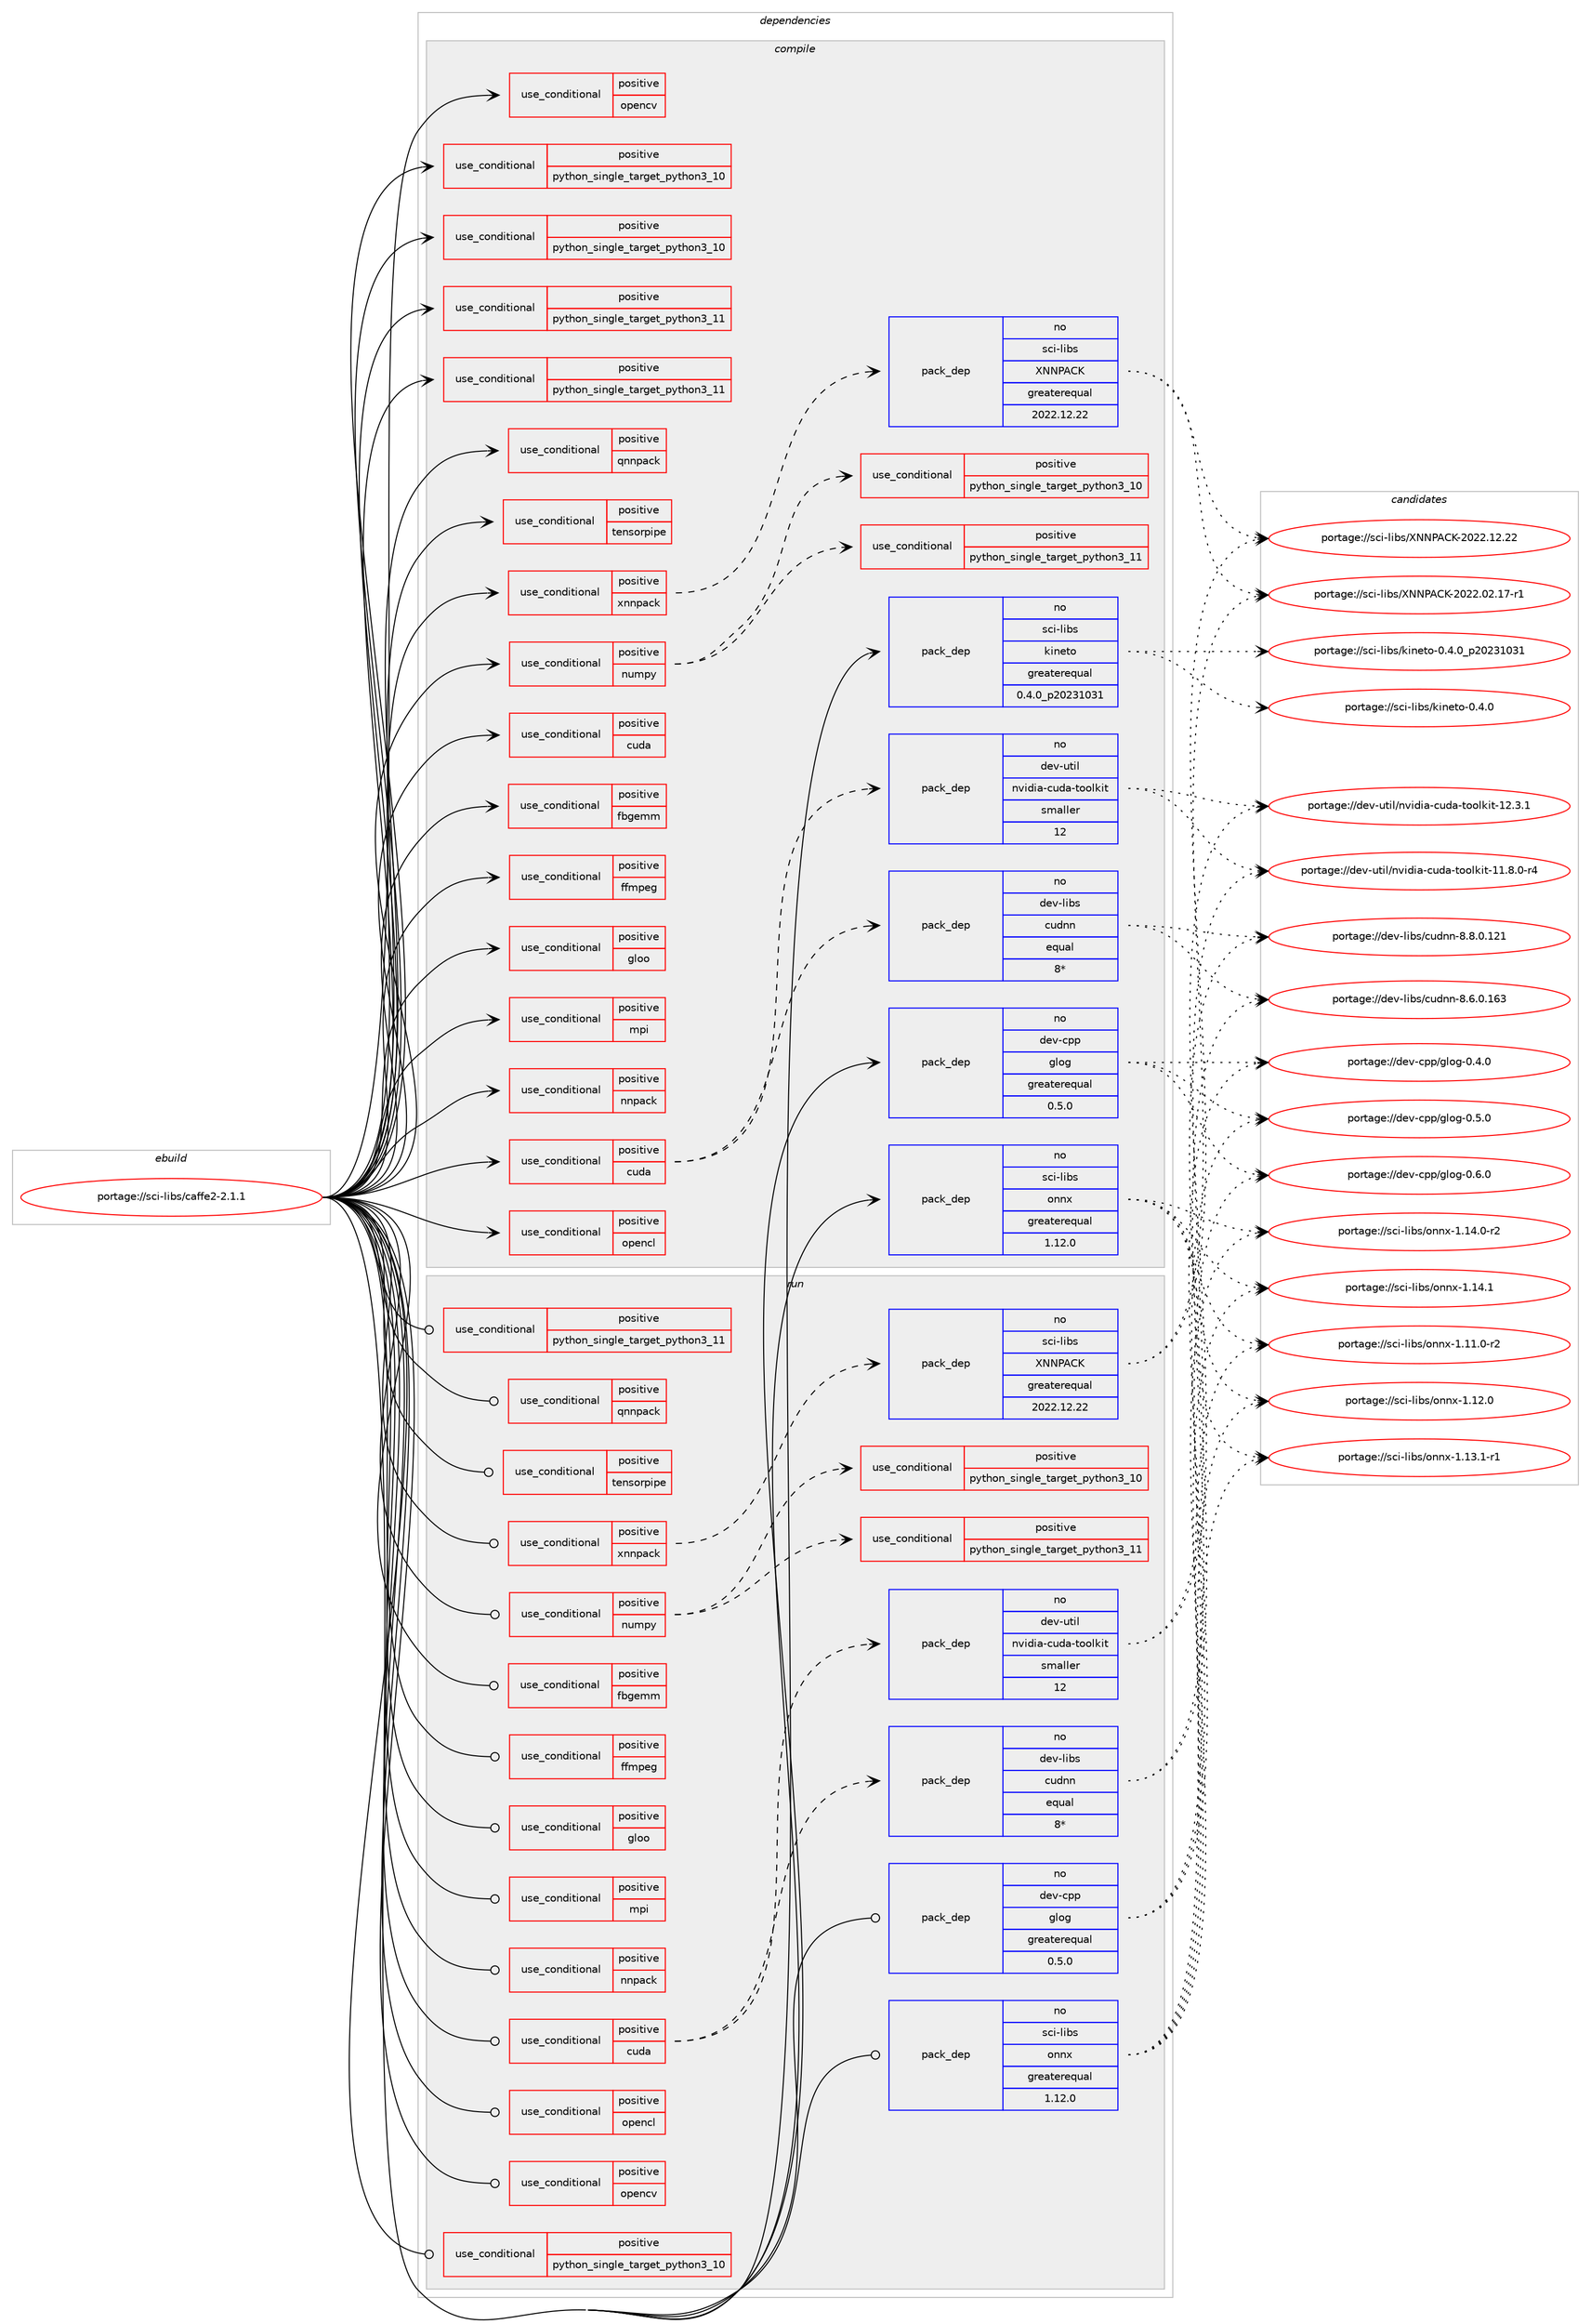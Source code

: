 digraph prolog {

# *************
# Graph options
# *************

newrank=true;
concentrate=true;
compound=true;
graph [rankdir=LR,fontname=Helvetica,fontsize=10,ranksep=1.5];#, ranksep=2.5, nodesep=0.2];
edge  [arrowhead=vee];
node  [fontname=Helvetica,fontsize=10];

# **********
# The ebuild
# **********

subgraph cluster_leftcol {
color=gray;
rank=same;
label=<<i>ebuild</i>>;
id [label="portage://sci-libs/caffe2-2.1.1", color=red, width=4, href="../sci-libs/caffe2-2.1.1.svg"];
}

# ****************
# The dependencies
# ****************

subgraph cluster_midcol {
color=gray;
label=<<i>dependencies</i>>;
subgraph cluster_compile {
fillcolor="#eeeeee";
style=filled;
label=<<i>compile</i>>;
subgraph cond39 {
dependency86 [label=<<TABLE BORDER="0" CELLBORDER="1" CELLSPACING="0" CELLPADDING="4"><TR><TD ROWSPAN="3" CELLPADDING="10">use_conditional</TD></TR><TR><TD>positive</TD></TR><TR><TD>cuda</TD></TR></TABLE>>, shape=none, color=red];
subgraph pack46 {
dependency87 [label=<<TABLE BORDER="0" CELLBORDER="1" CELLSPACING="0" CELLPADDING="4" WIDTH="220"><TR><TD ROWSPAN="6" CELLPADDING="30">pack_dep</TD></TR><TR><TD WIDTH="110">no</TD></TR><TR><TD>dev-libs</TD></TR><TR><TD>cudnn</TD></TR><TR><TD>equal</TD></TR><TR><TD>8*</TD></TR></TABLE>>, shape=none, color=blue];
}
dependency86:e -> dependency87:w [weight=20,style="dashed",arrowhead="vee"];
# *** BEGIN UNKNOWN DEPENDENCY TYPE (TODO) ***
# dependency86 -> package_dependency(portage://sci-libs/caffe2-2.1.1,install,no,dev-libs,cudnn-frontend,none,[,,],[slot(0),subslot(8)],[])
# *** END UNKNOWN DEPENDENCY TYPE (TODO) ***

subgraph pack47 {
dependency88 [label=<<TABLE BORDER="0" CELLBORDER="1" CELLSPACING="0" CELLPADDING="4" WIDTH="220"><TR><TD ROWSPAN="6" CELLPADDING="30">pack_dep</TD></TR><TR><TD WIDTH="110">no</TD></TR><TR><TD>dev-util</TD></TR><TR><TD>nvidia-cuda-toolkit</TD></TR><TR><TD>smaller</TD></TR><TR><TD>12</TD></TR></TABLE>>, shape=none, color=blue];
}
dependency86:e -> dependency88:w [weight=20,style="dashed",arrowhead="vee"];
}
id:e -> dependency86:w [weight=20,style="solid",arrowhead="vee"];
subgraph cond40 {
dependency89 [label=<<TABLE BORDER="0" CELLBORDER="1" CELLSPACING="0" CELLPADDING="4"><TR><TD ROWSPAN="3" CELLPADDING="10">use_conditional</TD></TR><TR><TD>positive</TD></TR><TR><TD>cuda</TD></TR></TABLE>>, shape=none, color=red];
# *** BEGIN UNKNOWN DEPENDENCY TYPE (TODO) ***
# dependency89 -> package_dependency(portage://sci-libs/caffe2-2.1.1,install,no,dev-libs,cutlass,none,[,,],[],[])
# *** END UNKNOWN DEPENDENCY TYPE (TODO) ***

}
id:e -> dependency89:w [weight=20,style="solid",arrowhead="vee"];
subgraph cond41 {
dependency90 [label=<<TABLE BORDER="0" CELLBORDER="1" CELLSPACING="0" CELLPADDING="4"><TR><TD ROWSPAN="3" CELLPADDING="10">use_conditional</TD></TR><TR><TD>positive</TD></TR><TR><TD>fbgemm</TD></TR></TABLE>>, shape=none, color=red];
# *** BEGIN UNKNOWN DEPENDENCY TYPE (TODO) ***
# dependency90 -> package_dependency(portage://sci-libs/caffe2-2.1.1,install,no,dev-libs,FBGEMM,none,[,,],[],[])
# *** END UNKNOWN DEPENDENCY TYPE (TODO) ***

}
id:e -> dependency90:w [weight=20,style="solid",arrowhead="vee"];
subgraph cond42 {
dependency91 [label=<<TABLE BORDER="0" CELLBORDER="1" CELLSPACING="0" CELLPADDING="4"><TR><TD ROWSPAN="3" CELLPADDING="10">use_conditional</TD></TR><TR><TD>positive</TD></TR><TR><TD>ffmpeg</TD></TR></TABLE>>, shape=none, color=red];
# *** BEGIN UNKNOWN DEPENDENCY TYPE (TODO) ***
# dependency91 -> package_dependency(portage://sci-libs/caffe2-2.1.1,install,no,media-video,ffmpeg,none,[,,],any_same_slot,[])
# *** END UNKNOWN DEPENDENCY TYPE (TODO) ***

}
id:e -> dependency91:w [weight=20,style="solid",arrowhead="vee"];
subgraph cond43 {
dependency92 [label=<<TABLE BORDER="0" CELLBORDER="1" CELLSPACING="0" CELLPADDING="4"><TR><TD ROWSPAN="3" CELLPADDING="10">use_conditional</TD></TR><TR><TD>positive</TD></TR><TR><TD>gloo</TD></TR></TABLE>>, shape=none, color=red];
# *** BEGIN UNKNOWN DEPENDENCY TYPE (TODO) ***
# dependency92 -> package_dependency(portage://sci-libs/caffe2-2.1.1,install,no,sci-libs,gloo,none,[,,],[],[use(optenable(cuda),none)])
# *** END UNKNOWN DEPENDENCY TYPE (TODO) ***

}
id:e -> dependency92:w [weight=20,style="solid",arrowhead="vee"];
subgraph cond44 {
dependency93 [label=<<TABLE BORDER="0" CELLBORDER="1" CELLSPACING="0" CELLPADDING="4"><TR><TD ROWSPAN="3" CELLPADDING="10">use_conditional</TD></TR><TR><TD>positive</TD></TR><TR><TD>mpi</TD></TR></TABLE>>, shape=none, color=red];
# *** BEGIN UNKNOWN DEPENDENCY TYPE (TODO) ***
# dependency93 -> package_dependency(portage://sci-libs/caffe2-2.1.1,install,no,virtual,mpi,none,[,,],[],[])
# *** END UNKNOWN DEPENDENCY TYPE (TODO) ***

}
id:e -> dependency93:w [weight=20,style="solid",arrowhead="vee"];
subgraph cond45 {
dependency94 [label=<<TABLE BORDER="0" CELLBORDER="1" CELLSPACING="0" CELLPADDING="4"><TR><TD ROWSPAN="3" CELLPADDING="10">use_conditional</TD></TR><TR><TD>positive</TD></TR><TR><TD>nnpack</TD></TR></TABLE>>, shape=none, color=red];
# *** BEGIN UNKNOWN DEPENDENCY TYPE (TODO) ***
# dependency94 -> package_dependency(portage://sci-libs/caffe2-2.1.1,install,no,sci-libs,NNPACK,none,[,,],[],[])
# *** END UNKNOWN DEPENDENCY TYPE (TODO) ***

}
id:e -> dependency94:w [weight=20,style="solid",arrowhead="vee"];
subgraph cond46 {
dependency95 [label=<<TABLE BORDER="0" CELLBORDER="1" CELLSPACING="0" CELLPADDING="4"><TR><TD ROWSPAN="3" CELLPADDING="10">use_conditional</TD></TR><TR><TD>positive</TD></TR><TR><TD>numpy</TD></TR></TABLE>>, shape=none, color=red];
subgraph cond47 {
dependency96 [label=<<TABLE BORDER="0" CELLBORDER="1" CELLSPACING="0" CELLPADDING="4"><TR><TD ROWSPAN="3" CELLPADDING="10">use_conditional</TD></TR><TR><TD>positive</TD></TR><TR><TD>python_single_target_python3_10</TD></TR></TABLE>>, shape=none, color=red];
# *** BEGIN UNKNOWN DEPENDENCY TYPE (TODO) ***
# dependency96 -> package_dependency(portage://sci-libs/caffe2-2.1.1,install,no,dev-python,numpy,none,[,,],[],[use(enable(python_targets_python3_10),negative)])
# *** END UNKNOWN DEPENDENCY TYPE (TODO) ***

}
dependency95:e -> dependency96:w [weight=20,style="dashed",arrowhead="vee"];
subgraph cond48 {
dependency97 [label=<<TABLE BORDER="0" CELLBORDER="1" CELLSPACING="0" CELLPADDING="4"><TR><TD ROWSPAN="3" CELLPADDING="10">use_conditional</TD></TR><TR><TD>positive</TD></TR><TR><TD>python_single_target_python3_11</TD></TR></TABLE>>, shape=none, color=red];
# *** BEGIN UNKNOWN DEPENDENCY TYPE (TODO) ***
# dependency97 -> package_dependency(portage://sci-libs/caffe2-2.1.1,install,no,dev-python,numpy,none,[,,],[],[use(enable(python_targets_python3_11),negative)])
# *** END UNKNOWN DEPENDENCY TYPE (TODO) ***

}
dependency95:e -> dependency97:w [weight=20,style="dashed",arrowhead="vee"];
}
id:e -> dependency95:w [weight=20,style="solid",arrowhead="vee"];
subgraph cond49 {
dependency98 [label=<<TABLE BORDER="0" CELLBORDER="1" CELLSPACING="0" CELLPADDING="4"><TR><TD ROWSPAN="3" CELLPADDING="10">use_conditional</TD></TR><TR><TD>positive</TD></TR><TR><TD>opencl</TD></TR></TABLE>>, shape=none, color=red];
# *** BEGIN UNKNOWN DEPENDENCY TYPE (TODO) ***
# dependency98 -> package_dependency(portage://sci-libs/caffe2-2.1.1,install,no,virtual,opencl,none,[,,],[],[])
# *** END UNKNOWN DEPENDENCY TYPE (TODO) ***

}
id:e -> dependency98:w [weight=20,style="solid",arrowhead="vee"];
subgraph cond50 {
dependency99 [label=<<TABLE BORDER="0" CELLBORDER="1" CELLSPACING="0" CELLPADDING="4"><TR><TD ROWSPAN="3" CELLPADDING="10">use_conditional</TD></TR><TR><TD>positive</TD></TR><TR><TD>opencv</TD></TR></TABLE>>, shape=none, color=red];
# *** BEGIN UNKNOWN DEPENDENCY TYPE (TODO) ***
# dependency99 -> package_dependency(portage://sci-libs/caffe2-2.1.1,install,no,media-libs,opencv,none,[,,],any_same_slot,[])
# *** END UNKNOWN DEPENDENCY TYPE (TODO) ***

}
id:e -> dependency99:w [weight=20,style="solid",arrowhead="vee"];
subgraph cond51 {
dependency100 [label=<<TABLE BORDER="0" CELLBORDER="1" CELLSPACING="0" CELLPADDING="4"><TR><TD ROWSPAN="3" CELLPADDING="10">use_conditional</TD></TR><TR><TD>positive</TD></TR><TR><TD>python_single_target_python3_10</TD></TR></TABLE>>, shape=none, color=red];
# *** BEGIN UNKNOWN DEPENDENCY TYPE (TODO) ***
# dependency100 -> package_dependency(portage://sci-libs/caffe2-2.1.1,install,no,dev-lang,python,none,[,,],[slot(3.10)],[])
# *** END UNKNOWN DEPENDENCY TYPE (TODO) ***

}
id:e -> dependency100:w [weight=20,style="solid",arrowhead="vee"];
subgraph cond52 {
dependency101 [label=<<TABLE BORDER="0" CELLBORDER="1" CELLSPACING="0" CELLPADDING="4"><TR><TD ROWSPAN="3" CELLPADDING="10">use_conditional</TD></TR><TR><TD>positive</TD></TR><TR><TD>python_single_target_python3_10</TD></TR></TABLE>>, shape=none, color=red];
# *** BEGIN UNKNOWN DEPENDENCY TYPE (TODO) ***
# dependency101 -> package_dependency(portage://sci-libs/caffe2-2.1.1,install,no,dev-python,pyyaml,none,[,,],[],[use(enable(python_targets_python3_10),negative)])
# *** END UNKNOWN DEPENDENCY TYPE (TODO) ***

# *** BEGIN UNKNOWN DEPENDENCY TYPE (TODO) ***
# dependency101 -> package_dependency(portage://sci-libs/caffe2-2.1.1,install,no,dev-python,pybind11,none,[,,],[],[use(enable(python_targets_python3_10),negative)])
# *** END UNKNOWN DEPENDENCY TYPE (TODO) ***

}
id:e -> dependency101:w [weight=20,style="solid",arrowhead="vee"];
subgraph cond53 {
dependency102 [label=<<TABLE BORDER="0" CELLBORDER="1" CELLSPACING="0" CELLPADDING="4"><TR><TD ROWSPAN="3" CELLPADDING="10">use_conditional</TD></TR><TR><TD>positive</TD></TR><TR><TD>python_single_target_python3_11</TD></TR></TABLE>>, shape=none, color=red];
# *** BEGIN UNKNOWN DEPENDENCY TYPE (TODO) ***
# dependency102 -> package_dependency(portage://sci-libs/caffe2-2.1.1,install,no,dev-lang,python,none,[,,],[slot(3.11)],[])
# *** END UNKNOWN DEPENDENCY TYPE (TODO) ***

}
id:e -> dependency102:w [weight=20,style="solid",arrowhead="vee"];
subgraph cond54 {
dependency103 [label=<<TABLE BORDER="0" CELLBORDER="1" CELLSPACING="0" CELLPADDING="4"><TR><TD ROWSPAN="3" CELLPADDING="10">use_conditional</TD></TR><TR><TD>positive</TD></TR><TR><TD>python_single_target_python3_11</TD></TR></TABLE>>, shape=none, color=red];
# *** BEGIN UNKNOWN DEPENDENCY TYPE (TODO) ***
# dependency103 -> package_dependency(portage://sci-libs/caffe2-2.1.1,install,no,dev-python,pyyaml,none,[,,],[],[use(enable(python_targets_python3_11),negative)])
# *** END UNKNOWN DEPENDENCY TYPE (TODO) ***

# *** BEGIN UNKNOWN DEPENDENCY TYPE (TODO) ***
# dependency103 -> package_dependency(portage://sci-libs/caffe2-2.1.1,install,no,dev-python,pybind11,none,[,,],[],[use(enable(python_targets_python3_11),negative)])
# *** END UNKNOWN DEPENDENCY TYPE (TODO) ***

}
id:e -> dependency103:w [weight=20,style="solid",arrowhead="vee"];
subgraph cond55 {
dependency104 [label=<<TABLE BORDER="0" CELLBORDER="1" CELLSPACING="0" CELLPADDING="4"><TR><TD ROWSPAN="3" CELLPADDING="10">use_conditional</TD></TR><TR><TD>positive</TD></TR><TR><TD>qnnpack</TD></TR></TABLE>>, shape=none, color=red];
# *** BEGIN UNKNOWN DEPENDENCY TYPE (TODO) ***
# dependency104 -> package_dependency(portage://sci-libs/caffe2-2.1.1,install,no,sci-libs,QNNPACK,none,[,,],[],[])
# *** END UNKNOWN DEPENDENCY TYPE (TODO) ***

}
id:e -> dependency104:w [weight=20,style="solid",arrowhead="vee"];
subgraph cond56 {
dependency105 [label=<<TABLE BORDER="0" CELLBORDER="1" CELLSPACING="0" CELLPADDING="4"><TR><TD ROWSPAN="3" CELLPADDING="10">use_conditional</TD></TR><TR><TD>positive</TD></TR><TR><TD>tensorpipe</TD></TR></TABLE>>, shape=none, color=red];
# *** BEGIN UNKNOWN DEPENDENCY TYPE (TODO) ***
# dependency105 -> package_dependency(portage://sci-libs/caffe2-2.1.1,install,no,sci-libs,tensorpipe,none,[,,],[],[use(optenable(cuda),none)])
# *** END UNKNOWN DEPENDENCY TYPE (TODO) ***

}
id:e -> dependency105:w [weight=20,style="solid",arrowhead="vee"];
subgraph cond57 {
dependency106 [label=<<TABLE BORDER="0" CELLBORDER="1" CELLSPACING="0" CELLPADDING="4"><TR><TD ROWSPAN="3" CELLPADDING="10">use_conditional</TD></TR><TR><TD>positive</TD></TR><TR><TD>xnnpack</TD></TR></TABLE>>, shape=none, color=red];
subgraph pack48 {
dependency107 [label=<<TABLE BORDER="0" CELLBORDER="1" CELLSPACING="0" CELLPADDING="4" WIDTH="220"><TR><TD ROWSPAN="6" CELLPADDING="30">pack_dep</TD></TR><TR><TD WIDTH="110">no</TD></TR><TR><TD>sci-libs</TD></TR><TR><TD>XNNPACK</TD></TR><TR><TD>greaterequal</TD></TR><TR><TD>2022.12.22</TD></TR></TABLE>>, shape=none, color=blue];
}
dependency106:e -> dependency107:w [weight=20,style="dashed",arrowhead="vee"];
}
id:e -> dependency106:w [weight=20,style="solid",arrowhead="vee"];
# *** BEGIN UNKNOWN DEPENDENCY TYPE (TODO) ***
# id -> package_dependency(portage://sci-libs/caffe2-2.1.1,install,no,dev-cpp,eigen,none,[,,],[],[])
# *** END UNKNOWN DEPENDENCY TYPE (TODO) ***

# *** BEGIN UNKNOWN DEPENDENCY TYPE (TODO) ***
# id -> package_dependency(portage://sci-libs/caffe2-2.1.1,install,no,dev-cpp,gflags,none,[,,],any_same_slot,[])
# *** END UNKNOWN DEPENDENCY TYPE (TODO) ***

subgraph pack49 {
dependency108 [label=<<TABLE BORDER="0" CELLBORDER="1" CELLSPACING="0" CELLPADDING="4" WIDTH="220"><TR><TD ROWSPAN="6" CELLPADDING="30">pack_dep</TD></TR><TR><TD WIDTH="110">no</TD></TR><TR><TD>dev-cpp</TD></TR><TR><TD>glog</TD></TR><TR><TD>greaterequal</TD></TR><TR><TD>0.5.0</TD></TR></TABLE>>, shape=none, color=blue];
}
id:e -> dependency108:w [weight=20,style="solid",arrowhead="vee"];
# *** BEGIN UNKNOWN DEPENDENCY TYPE (TODO) ***
# id -> package_dependency(portage://sci-libs/caffe2-2.1.1,install,no,dev-libs,FP16,none,[,,],[],[])
# *** END UNKNOWN DEPENDENCY TYPE (TODO) ***

# *** BEGIN UNKNOWN DEPENDENCY TYPE (TODO) ***
# id -> package_dependency(portage://sci-libs/caffe2-2.1.1,install,no,dev-libs,FXdiv,none,[,,],[],[])
# *** END UNKNOWN DEPENDENCY TYPE (TODO) ***

# *** BEGIN UNKNOWN DEPENDENCY TYPE (TODO) ***
# id -> package_dependency(portage://sci-libs/caffe2-2.1.1,install,no,dev-libs,cpuinfo,none,[,,],[],[])
# *** END UNKNOWN DEPENDENCY TYPE (TODO) ***

# *** BEGIN UNKNOWN DEPENDENCY TYPE (TODO) ***
# id -> package_dependency(portage://sci-libs/caffe2-2.1.1,install,no,dev-libs,flatbuffers,none,[,,],[],[])
# *** END UNKNOWN DEPENDENCY TYPE (TODO) ***

# *** BEGIN UNKNOWN DEPENDENCY TYPE (TODO) ***
# id -> package_dependency(portage://sci-libs/caffe2-2.1.1,install,no,dev-libs,libfmt,none,[,,],[],[])
# *** END UNKNOWN DEPENDENCY TYPE (TODO) ***

# *** BEGIN UNKNOWN DEPENDENCY TYPE (TODO) ***
# id -> package_dependency(portage://sci-libs/caffe2-2.1.1,install,no,dev-libs,pocketfft,none,[,,],[],[])
# *** END UNKNOWN DEPENDENCY TYPE (TODO) ***

# *** BEGIN UNKNOWN DEPENDENCY TYPE (TODO) ***
# id -> package_dependency(portage://sci-libs/caffe2-2.1.1,install,no,dev-libs,protobuf,none,[,,],any_same_slot,[])
# *** END UNKNOWN DEPENDENCY TYPE (TODO) ***

# *** BEGIN UNKNOWN DEPENDENCY TYPE (TODO) ***
# id -> package_dependency(portage://sci-libs/caffe2-2.1.1,install,no,dev-libs,psimd,none,[,,],[],[])
# *** END UNKNOWN DEPENDENCY TYPE (TODO) ***

# *** BEGIN UNKNOWN DEPENDENCY TYPE (TODO) ***
# id -> package_dependency(portage://sci-libs/caffe2-2.1.1,install,no,dev-libs,pthreadpool,none,[,,],[],[])
# *** END UNKNOWN DEPENDENCY TYPE (TODO) ***

# *** BEGIN UNKNOWN DEPENDENCY TYPE (TODO) ***
# id -> package_dependency(portage://sci-libs/caffe2-2.1.1,install,no,dev-libs,sleef,none,[,,],[],[])
# *** END UNKNOWN DEPENDENCY TYPE (TODO) ***

# *** BEGIN UNKNOWN DEPENDENCY TYPE (TODO) ***
# id -> package_dependency(portage://sci-libs/caffe2-2.1.1,install,no,sci-libs,foxi,none,[,,],[],[])
# *** END UNKNOWN DEPENDENCY TYPE (TODO) ***

subgraph pack50 {
dependency109 [label=<<TABLE BORDER="0" CELLBORDER="1" CELLSPACING="0" CELLPADDING="4" WIDTH="220"><TR><TD ROWSPAN="6" CELLPADDING="30">pack_dep</TD></TR><TR><TD WIDTH="110">no</TD></TR><TR><TD>sci-libs</TD></TR><TR><TD>kineto</TD></TR><TR><TD>greaterequal</TD></TR><TR><TD>0.4.0_p20231031</TD></TR></TABLE>>, shape=none, color=blue];
}
id:e -> dependency109:w [weight=20,style="solid",arrowhead="vee"];
# *** BEGIN UNKNOWN DEPENDENCY TYPE (TODO) ***
# id -> package_dependency(portage://sci-libs/caffe2-2.1.1,install,no,sci-libs,lapack,none,[,,],[],[])
# *** END UNKNOWN DEPENDENCY TYPE (TODO) ***

subgraph pack51 {
dependency110 [label=<<TABLE BORDER="0" CELLBORDER="1" CELLSPACING="0" CELLPADDING="4" WIDTH="220"><TR><TD ROWSPAN="6" CELLPADDING="30">pack_dep</TD></TR><TR><TD WIDTH="110">no</TD></TR><TR><TD>sci-libs</TD></TR><TR><TD>onnx</TD></TR><TR><TD>greaterequal</TD></TR><TR><TD>1.12.0</TD></TR></TABLE>>, shape=none, color=blue];
}
id:e -> dependency110:w [weight=20,style="solid",arrowhead="vee"];
}
subgraph cluster_compileandrun {
fillcolor="#eeeeee";
style=filled;
label=<<i>compile and run</i>>;
}
subgraph cluster_run {
fillcolor="#eeeeee";
style=filled;
label=<<i>run</i>>;
subgraph cond58 {
dependency111 [label=<<TABLE BORDER="0" CELLBORDER="1" CELLSPACING="0" CELLPADDING="4"><TR><TD ROWSPAN="3" CELLPADDING="10">use_conditional</TD></TR><TR><TD>positive</TD></TR><TR><TD>cuda</TD></TR></TABLE>>, shape=none, color=red];
subgraph pack52 {
dependency112 [label=<<TABLE BORDER="0" CELLBORDER="1" CELLSPACING="0" CELLPADDING="4" WIDTH="220"><TR><TD ROWSPAN="6" CELLPADDING="30">pack_dep</TD></TR><TR><TD WIDTH="110">no</TD></TR><TR><TD>dev-libs</TD></TR><TR><TD>cudnn</TD></TR><TR><TD>equal</TD></TR><TR><TD>8*</TD></TR></TABLE>>, shape=none, color=blue];
}
dependency111:e -> dependency112:w [weight=20,style="dashed",arrowhead="vee"];
# *** BEGIN UNKNOWN DEPENDENCY TYPE (TODO) ***
# dependency111 -> package_dependency(portage://sci-libs/caffe2-2.1.1,run,no,dev-libs,cudnn-frontend,none,[,,],[slot(0),subslot(8)],[])
# *** END UNKNOWN DEPENDENCY TYPE (TODO) ***

subgraph pack53 {
dependency113 [label=<<TABLE BORDER="0" CELLBORDER="1" CELLSPACING="0" CELLPADDING="4" WIDTH="220"><TR><TD ROWSPAN="6" CELLPADDING="30">pack_dep</TD></TR><TR><TD WIDTH="110">no</TD></TR><TR><TD>dev-util</TD></TR><TR><TD>nvidia-cuda-toolkit</TD></TR><TR><TD>smaller</TD></TR><TR><TD>12</TD></TR></TABLE>>, shape=none, color=blue];
}
dependency111:e -> dependency113:w [weight=20,style="dashed",arrowhead="vee"];
}
id:e -> dependency111:w [weight=20,style="solid",arrowhead="odot"];
subgraph cond59 {
dependency114 [label=<<TABLE BORDER="0" CELLBORDER="1" CELLSPACING="0" CELLPADDING="4"><TR><TD ROWSPAN="3" CELLPADDING="10">use_conditional</TD></TR><TR><TD>positive</TD></TR><TR><TD>fbgemm</TD></TR></TABLE>>, shape=none, color=red];
# *** BEGIN UNKNOWN DEPENDENCY TYPE (TODO) ***
# dependency114 -> package_dependency(portage://sci-libs/caffe2-2.1.1,run,no,dev-libs,FBGEMM,none,[,,],[],[])
# *** END UNKNOWN DEPENDENCY TYPE (TODO) ***

}
id:e -> dependency114:w [weight=20,style="solid",arrowhead="odot"];
subgraph cond60 {
dependency115 [label=<<TABLE BORDER="0" CELLBORDER="1" CELLSPACING="0" CELLPADDING="4"><TR><TD ROWSPAN="3" CELLPADDING="10">use_conditional</TD></TR><TR><TD>positive</TD></TR><TR><TD>ffmpeg</TD></TR></TABLE>>, shape=none, color=red];
# *** BEGIN UNKNOWN DEPENDENCY TYPE (TODO) ***
# dependency115 -> package_dependency(portage://sci-libs/caffe2-2.1.1,run,no,media-video,ffmpeg,none,[,,],any_same_slot,[])
# *** END UNKNOWN DEPENDENCY TYPE (TODO) ***

}
id:e -> dependency115:w [weight=20,style="solid",arrowhead="odot"];
subgraph cond61 {
dependency116 [label=<<TABLE BORDER="0" CELLBORDER="1" CELLSPACING="0" CELLPADDING="4"><TR><TD ROWSPAN="3" CELLPADDING="10">use_conditional</TD></TR><TR><TD>positive</TD></TR><TR><TD>gloo</TD></TR></TABLE>>, shape=none, color=red];
# *** BEGIN UNKNOWN DEPENDENCY TYPE (TODO) ***
# dependency116 -> package_dependency(portage://sci-libs/caffe2-2.1.1,run,no,sci-libs,gloo,none,[,,],[],[use(optenable(cuda),none)])
# *** END UNKNOWN DEPENDENCY TYPE (TODO) ***

}
id:e -> dependency116:w [weight=20,style="solid",arrowhead="odot"];
subgraph cond62 {
dependency117 [label=<<TABLE BORDER="0" CELLBORDER="1" CELLSPACING="0" CELLPADDING="4"><TR><TD ROWSPAN="3" CELLPADDING="10">use_conditional</TD></TR><TR><TD>positive</TD></TR><TR><TD>mpi</TD></TR></TABLE>>, shape=none, color=red];
# *** BEGIN UNKNOWN DEPENDENCY TYPE (TODO) ***
# dependency117 -> package_dependency(portage://sci-libs/caffe2-2.1.1,run,no,virtual,mpi,none,[,,],[],[])
# *** END UNKNOWN DEPENDENCY TYPE (TODO) ***

}
id:e -> dependency117:w [weight=20,style="solid",arrowhead="odot"];
subgraph cond63 {
dependency118 [label=<<TABLE BORDER="0" CELLBORDER="1" CELLSPACING="0" CELLPADDING="4"><TR><TD ROWSPAN="3" CELLPADDING="10">use_conditional</TD></TR><TR><TD>positive</TD></TR><TR><TD>nnpack</TD></TR></TABLE>>, shape=none, color=red];
# *** BEGIN UNKNOWN DEPENDENCY TYPE (TODO) ***
# dependency118 -> package_dependency(portage://sci-libs/caffe2-2.1.1,run,no,sci-libs,NNPACK,none,[,,],[],[])
# *** END UNKNOWN DEPENDENCY TYPE (TODO) ***

}
id:e -> dependency118:w [weight=20,style="solid",arrowhead="odot"];
subgraph cond64 {
dependency119 [label=<<TABLE BORDER="0" CELLBORDER="1" CELLSPACING="0" CELLPADDING="4"><TR><TD ROWSPAN="3" CELLPADDING="10">use_conditional</TD></TR><TR><TD>positive</TD></TR><TR><TD>numpy</TD></TR></TABLE>>, shape=none, color=red];
subgraph cond65 {
dependency120 [label=<<TABLE BORDER="0" CELLBORDER="1" CELLSPACING="0" CELLPADDING="4"><TR><TD ROWSPAN="3" CELLPADDING="10">use_conditional</TD></TR><TR><TD>positive</TD></TR><TR><TD>python_single_target_python3_10</TD></TR></TABLE>>, shape=none, color=red];
# *** BEGIN UNKNOWN DEPENDENCY TYPE (TODO) ***
# dependency120 -> package_dependency(portage://sci-libs/caffe2-2.1.1,run,no,dev-python,numpy,none,[,,],[],[use(enable(python_targets_python3_10),negative)])
# *** END UNKNOWN DEPENDENCY TYPE (TODO) ***

}
dependency119:e -> dependency120:w [weight=20,style="dashed",arrowhead="vee"];
subgraph cond66 {
dependency121 [label=<<TABLE BORDER="0" CELLBORDER="1" CELLSPACING="0" CELLPADDING="4"><TR><TD ROWSPAN="3" CELLPADDING="10">use_conditional</TD></TR><TR><TD>positive</TD></TR><TR><TD>python_single_target_python3_11</TD></TR></TABLE>>, shape=none, color=red];
# *** BEGIN UNKNOWN DEPENDENCY TYPE (TODO) ***
# dependency121 -> package_dependency(portage://sci-libs/caffe2-2.1.1,run,no,dev-python,numpy,none,[,,],[],[use(enable(python_targets_python3_11),negative)])
# *** END UNKNOWN DEPENDENCY TYPE (TODO) ***

}
dependency119:e -> dependency121:w [weight=20,style="dashed",arrowhead="vee"];
}
id:e -> dependency119:w [weight=20,style="solid",arrowhead="odot"];
subgraph cond67 {
dependency122 [label=<<TABLE BORDER="0" CELLBORDER="1" CELLSPACING="0" CELLPADDING="4"><TR><TD ROWSPAN="3" CELLPADDING="10">use_conditional</TD></TR><TR><TD>positive</TD></TR><TR><TD>opencl</TD></TR></TABLE>>, shape=none, color=red];
# *** BEGIN UNKNOWN DEPENDENCY TYPE (TODO) ***
# dependency122 -> package_dependency(portage://sci-libs/caffe2-2.1.1,run,no,virtual,opencl,none,[,,],[],[])
# *** END UNKNOWN DEPENDENCY TYPE (TODO) ***

}
id:e -> dependency122:w [weight=20,style="solid",arrowhead="odot"];
subgraph cond68 {
dependency123 [label=<<TABLE BORDER="0" CELLBORDER="1" CELLSPACING="0" CELLPADDING="4"><TR><TD ROWSPAN="3" CELLPADDING="10">use_conditional</TD></TR><TR><TD>positive</TD></TR><TR><TD>opencv</TD></TR></TABLE>>, shape=none, color=red];
# *** BEGIN UNKNOWN DEPENDENCY TYPE (TODO) ***
# dependency123 -> package_dependency(portage://sci-libs/caffe2-2.1.1,run,no,media-libs,opencv,none,[,,],any_same_slot,[])
# *** END UNKNOWN DEPENDENCY TYPE (TODO) ***

}
id:e -> dependency123:w [weight=20,style="solid",arrowhead="odot"];
subgraph cond69 {
dependency124 [label=<<TABLE BORDER="0" CELLBORDER="1" CELLSPACING="0" CELLPADDING="4"><TR><TD ROWSPAN="3" CELLPADDING="10">use_conditional</TD></TR><TR><TD>positive</TD></TR><TR><TD>python_single_target_python3_10</TD></TR></TABLE>>, shape=none, color=red];
# *** BEGIN UNKNOWN DEPENDENCY TYPE (TODO) ***
# dependency124 -> package_dependency(portage://sci-libs/caffe2-2.1.1,run,no,dev-lang,python,none,[,,],[slot(3.10)],[])
# *** END UNKNOWN DEPENDENCY TYPE (TODO) ***

}
id:e -> dependency124:w [weight=20,style="solid",arrowhead="odot"];
subgraph cond70 {
dependency125 [label=<<TABLE BORDER="0" CELLBORDER="1" CELLSPACING="0" CELLPADDING="4"><TR><TD ROWSPAN="3" CELLPADDING="10">use_conditional</TD></TR><TR><TD>positive</TD></TR><TR><TD>python_single_target_python3_11</TD></TR></TABLE>>, shape=none, color=red];
# *** BEGIN UNKNOWN DEPENDENCY TYPE (TODO) ***
# dependency125 -> package_dependency(portage://sci-libs/caffe2-2.1.1,run,no,dev-lang,python,none,[,,],[slot(3.11)],[])
# *** END UNKNOWN DEPENDENCY TYPE (TODO) ***

}
id:e -> dependency125:w [weight=20,style="solid",arrowhead="odot"];
subgraph cond71 {
dependency126 [label=<<TABLE BORDER="0" CELLBORDER="1" CELLSPACING="0" CELLPADDING="4"><TR><TD ROWSPAN="3" CELLPADDING="10">use_conditional</TD></TR><TR><TD>positive</TD></TR><TR><TD>qnnpack</TD></TR></TABLE>>, shape=none, color=red];
# *** BEGIN UNKNOWN DEPENDENCY TYPE (TODO) ***
# dependency126 -> package_dependency(portage://sci-libs/caffe2-2.1.1,run,no,sci-libs,QNNPACK,none,[,,],[],[])
# *** END UNKNOWN DEPENDENCY TYPE (TODO) ***

}
id:e -> dependency126:w [weight=20,style="solid",arrowhead="odot"];
subgraph cond72 {
dependency127 [label=<<TABLE BORDER="0" CELLBORDER="1" CELLSPACING="0" CELLPADDING="4"><TR><TD ROWSPAN="3" CELLPADDING="10">use_conditional</TD></TR><TR><TD>positive</TD></TR><TR><TD>tensorpipe</TD></TR></TABLE>>, shape=none, color=red];
# *** BEGIN UNKNOWN DEPENDENCY TYPE (TODO) ***
# dependency127 -> package_dependency(portage://sci-libs/caffe2-2.1.1,run,no,sci-libs,tensorpipe,none,[,,],[],[use(optenable(cuda),none)])
# *** END UNKNOWN DEPENDENCY TYPE (TODO) ***

}
id:e -> dependency127:w [weight=20,style="solid",arrowhead="odot"];
subgraph cond73 {
dependency128 [label=<<TABLE BORDER="0" CELLBORDER="1" CELLSPACING="0" CELLPADDING="4"><TR><TD ROWSPAN="3" CELLPADDING="10">use_conditional</TD></TR><TR><TD>positive</TD></TR><TR><TD>xnnpack</TD></TR></TABLE>>, shape=none, color=red];
subgraph pack54 {
dependency129 [label=<<TABLE BORDER="0" CELLBORDER="1" CELLSPACING="0" CELLPADDING="4" WIDTH="220"><TR><TD ROWSPAN="6" CELLPADDING="30">pack_dep</TD></TR><TR><TD WIDTH="110">no</TD></TR><TR><TD>sci-libs</TD></TR><TR><TD>XNNPACK</TD></TR><TR><TD>greaterequal</TD></TR><TR><TD>2022.12.22</TD></TR></TABLE>>, shape=none, color=blue];
}
dependency128:e -> dependency129:w [weight=20,style="dashed",arrowhead="vee"];
}
id:e -> dependency128:w [weight=20,style="solid",arrowhead="odot"];
# *** BEGIN UNKNOWN DEPENDENCY TYPE (TODO) ***
# id -> package_dependency(portage://sci-libs/caffe2-2.1.1,run,no,dev-cpp,gflags,none,[,,],any_same_slot,[])
# *** END UNKNOWN DEPENDENCY TYPE (TODO) ***

subgraph pack55 {
dependency130 [label=<<TABLE BORDER="0" CELLBORDER="1" CELLSPACING="0" CELLPADDING="4" WIDTH="220"><TR><TD ROWSPAN="6" CELLPADDING="30">pack_dep</TD></TR><TR><TD WIDTH="110">no</TD></TR><TR><TD>dev-cpp</TD></TR><TR><TD>glog</TD></TR><TR><TD>greaterequal</TD></TR><TR><TD>0.5.0</TD></TR></TABLE>>, shape=none, color=blue];
}
id:e -> dependency130:w [weight=20,style="solid",arrowhead="odot"];
# *** BEGIN UNKNOWN DEPENDENCY TYPE (TODO) ***
# id -> package_dependency(portage://sci-libs/caffe2-2.1.1,run,no,dev-libs,cpuinfo,none,[,,],[],[])
# *** END UNKNOWN DEPENDENCY TYPE (TODO) ***

# *** BEGIN UNKNOWN DEPENDENCY TYPE (TODO) ***
# id -> package_dependency(portage://sci-libs/caffe2-2.1.1,run,no,dev-libs,libfmt,none,[,,],[],[])
# *** END UNKNOWN DEPENDENCY TYPE (TODO) ***

# *** BEGIN UNKNOWN DEPENDENCY TYPE (TODO) ***
# id -> package_dependency(portage://sci-libs/caffe2-2.1.1,run,no,dev-libs,protobuf,none,[,,],any_same_slot,[])
# *** END UNKNOWN DEPENDENCY TYPE (TODO) ***

# *** BEGIN UNKNOWN DEPENDENCY TYPE (TODO) ***
# id -> package_dependency(portage://sci-libs/caffe2-2.1.1,run,no,dev-libs,pthreadpool,none,[,,],[],[])
# *** END UNKNOWN DEPENDENCY TYPE (TODO) ***

# *** BEGIN UNKNOWN DEPENDENCY TYPE (TODO) ***
# id -> package_dependency(portage://sci-libs/caffe2-2.1.1,run,no,dev-libs,sleef,none,[,,],[],[])
# *** END UNKNOWN DEPENDENCY TYPE (TODO) ***

# *** BEGIN UNKNOWN DEPENDENCY TYPE (TODO) ***
# id -> package_dependency(portage://sci-libs/caffe2-2.1.1,run,no,sci-libs,foxi,none,[,,],[],[])
# *** END UNKNOWN DEPENDENCY TYPE (TODO) ***

# *** BEGIN UNKNOWN DEPENDENCY TYPE (TODO) ***
# id -> package_dependency(portage://sci-libs/caffe2-2.1.1,run,no,sci-libs,lapack,none,[,,],[],[])
# *** END UNKNOWN DEPENDENCY TYPE (TODO) ***

subgraph pack56 {
dependency131 [label=<<TABLE BORDER="0" CELLBORDER="1" CELLSPACING="0" CELLPADDING="4" WIDTH="220"><TR><TD ROWSPAN="6" CELLPADDING="30">pack_dep</TD></TR><TR><TD WIDTH="110">no</TD></TR><TR><TD>sci-libs</TD></TR><TR><TD>onnx</TD></TR><TR><TD>greaterequal</TD></TR><TR><TD>1.12.0</TD></TR></TABLE>>, shape=none, color=blue];
}
id:e -> dependency131:w [weight=20,style="solid",arrowhead="odot"];
}
}

# **************
# The candidates
# **************

subgraph cluster_choices {
rank=same;
color=gray;
label=<<i>candidates</i>>;

subgraph choice46 {
color=black;
nodesep=1;
choice1001011184510810598115479911710011011045564654464846495451 [label="portage://dev-libs/cudnn-8.6.0.163", color=red, width=4,href="../dev-libs/cudnn-8.6.0.163.svg"];
choice1001011184510810598115479911710011011045564656464846495049 [label="portage://dev-libs/cudnn-8.8.0.121", color=red, width=4,href="../dev-libs/cudnn-8.8.0.121.svg"];
dependency87:e -> choice1001011184510810598115479911710011011045564654464846495451:w [style=dotted,weight="100"];
dependency87:e -> choice1001011184510810598115479911710011011045564656464846495049:w [style=dotted,weight="100"];
}
subgraph choice47 {
color=black;
nodesep=1;
choice10010111845117116105108471101181051001059745991171009745116111111108107105116454949465646484511452 [label="portage://dev-util/nvidia-cuda-toolkit-11.8.0-r4", color=red, width=4,href="../dev-util/nvidia-cuda-toolkit-11.8.0-r4.svg"];
choice1001011184511711610510847110118105100105974599117100974511611111110810710511645495046514649 [label="portage://dev-util/nvidia-cuda-toolkit-12.3.1", color=red, width=4,href="../dev-util/nvidia-cuda-toolkit-12.3.1.svg"];
dependency88:e -> choice10010111845117116105108471101181051001059745991171009745116111111108107105116454949465646484511452:w [style=dotted,weight="100"];
dependency88:e -> choice1001011184511711610510847110118105100105974599117100974511611111110810710511645495046514649:w [style=dotted,weight="100"];
}
subgraph choice48 {
color=black;
nodesep=1;
choice115991054510810598115478878788065677545504850504648504649554511449 [label="portage://sci-libs/XNNPACK-2022.02.17-r1", color=red, width=4,href="../sci-libs/XNNPACK-2022.02.17-r1.svg"];
choice11599105451081059811547887878806567754550485050464950465050 [label="portage://sci-libs/XNNPACK-2022.12.22", color=red, width=4,href="../sci-libs/XNNPACK-2022.12.22.svg"];
dependency107:e -> choice115991054510810598115478878788065677545504850504648504649554511449:w [style=dotted,weight="100"];
dependency107:e -> choice11599105451081059811547887878806567754550485050464950465050:w [style=dotted,weight="100"];
}
subgraph choice49 {
color=black;
nodesep=1;
choice100101118459911211247103108111103454846524648 [label="portage://dev-cpp/glog-0.4.0", color=red, width=4,href="../dev-cpp/glog-0.4.0.svg"];
choice100101118459911211247103108111103454846534648 [label="portage://dev-cpp/glog-0.5.0", color=red, width=4,href="../dev-cpp/glog-0.5.0.svg"];
choice100101118459911211247103108111103454846544648 [label="portage://dev-cpp/glog-0.6.0", color=red, width=4,href="../dev-cpp/glog-0.6.0.svg"];
dependency108:e -> choice100101118459911211247103108111103454846524648:w [style=dotted,weight="100"];
dependency108:e -> choice100101118459911211247103108111103454846534648:w [style=dotted,weight="100"];
dependency108:e -> choice100101118459911211247103108111103454846544648:w [style=dotted,weight="100"];
}
subgraph choice50 {
color=black;
nodesep=1;
choice11599105451081059811547107105110101116111454846524648 [label="portage://sci-libs/kineto-0.4.0", color=red, width=4,href="../sci-libs/kineto-0.4.0.svg"];
choice11599105451081059811547107105110101116111454846524648951125048505149485149 [label="portage://sci-libs/kineto-0.4.0_p20231031", color=red, width=4,href="../sci-libs/kineto-0.4.0_p20231031.svg"];
dependency109:e -> choice11599105451081059811547107105110101116111454846524648:w [style=dotted,weight="100"];
dependency109:e -> choice11599105451081059811547107105110101116111454846524648951125048505149485149:w [style=dotted,weight="100"];
}
subgraph choice51 {
color=black;
nodesep=1;
choice11599105451081059811547111110110120454946494946484511450 [label="portage://sci-libs/onnx-1.11.0-r2", color=red, width=4,href="../sci-libs/onnx-1.11.0-r2.svg"];
choice1159910545108105981154711111011012045494649504648 [label="portage://sci-libs/onnx-1.12.0", color=red, width=4,href="../sci-libs/onnx-1.12.0.svg"];
choice11599105451081059811547111110110120454946495146494511449 [label="portage://sci-libs/onnx-1.13.1-r1", color=red, width=4,href="../sci-libs/onnx-1.13.1-r1.svg"];
choice11599105451081059811547111110110120454946495246484511450 [label="portage://sci-libs/onnx-1.14.0-r2", color=red, width=4,href="../sci-libs/onnx-1.14.0-r2.svg"];
choice1159910545108105981154711111011012045494649524649 [label="portage://sci-libs/onnx-1.14.1", color=red, width=4,href="../sci-libs/onnx-1.14.1.svg"];
dependency110:e -> choice11599105451081059811547111110110120454946494946484511450:w [style=dotted,weight="100"];
dependency110:e -> choice1159910545108105981154711111011012045494649504648:w [style=dotted,weight="100"];
dependency110:e -> choice11599105451081059811547111110110120454946495146494511449:w [style=dotted,weight="100"];
dependency110:e -> choice11599105451081059811547111110110120454946495246484511450:w [style=dotted,weight="100"];
dependency110:e -> choice1159910545108105981154711111011012045494649524649:w [style=dotted,weight="100"];
}
subgraph choice52 {
color=black;
nodesep=1;
choice1001011184510810598115479911710011011045564654464846495451 [label="portage://dev-libs/cudnn-8.6.0.163", color=red, width=4,href="../dev-libs/cudnn-8.6.0.163.svg"];
choice1001011184510810598115479911710011011045564656464846495049 [label="portage://dev-libs/cudnn-8.8.0.121", color=red, width=4,href="../dev-libs/cudnn-8.8.0.121.svg"];
dependency112:e -> choice1001011184510810598115479911710011011045564654464846495451:w [style=dotted,weight="100"];
dependency112:e -> choice1001011184510810598115479911710011011045564656464846495049:w [style=dotted,weight="100"];
}
subgraph choice53 {
color=black;
nodesep=1;
choice10010111845117116105108471101181051001059745991171009745116111111108107105116454949465646484511452 [label="portage://dev-util/nvidia-cuda-toolkit-11.8.0-r4", color=red, width=4,href="../dev-util/nvidia-cuda-toolkit-11.8.0-r4.svg"];
choice1001011184511711610510847110118105100105974599117100974511611111110810710511645495046514649 [label="portage://dev-util/nvidia-cuda-toolkit-12.3.1", color=red, width=4,href="../dev-util/nvidia-cuda-toolkit-12.3.1.svg"];
dependency113:e -> choice10010111845117116105108471101181051001059745991171009745116111111108107105116454949465646484511452:w [style=dotted,weight="100"];
dependency113:e -> choice1001011184511711610510847110118105100105974599117100974511611111110810710511645495046514649:w [style=dotted,weight="100"];
}
subgraph choice54 {
color=black;
nodesep=1;
choice115991054510810598115478878788065677545504850504648504649554511449 [label="portage://sci-libs/XNNPACK-2022.02.17-r1", color=red, width=4,href="../sci-libs/XNNPACK-2022.02.17-r1.svg"];
choice11599105451081059811547887878806567754550485050464950465050 [label="portage://sci-libs/XNNPACK-2022.12.22", color=red, width=4,href="../sci-libs/XNNPACK-2022.12.22.svg"];
dependency129:e -> choice115991054510810598115478878788065677545504850504648504649554511449:w [style=dotted,weight="100"];
dependency129:e -> choice11599105451081059811547887878806567754550485050464950465050:w [style=dotted,weight="100"];
}
subgraph choice55 {
color=black;
nodesep=1;
choice100101118459911211247103108111103454846524648 [label="portage://dev-cpp/glog-0.4.0", color=red, width=4,href="../dev-cpp/glog-0.4.0.svg"];
choice100101118459911211247103108111103454846534648 [label="portage://dev-cpp/glog-0.5.0", color=red, width=4,href="../dev-cpp/glog-0.5.0.svg"];
choice100101118459911211247103108111103454846544648 [label="portage://dev-cpp/glog-0.6.0", color=red, width=4,href="../dev-cpp/glog-0.6.0.svg"];
dependency130:e -> choice100101118459911211247103108111103454846524648:w [style=dotted,weight="100"];
dependency130:e -> choice100101118459911211247103108111103454846534648:w [style=dotted,weight="100"];
dependency130:e -> choice100101118459911211247103108111103454846544648:w [style=dotted,weight="100"];
}
subgraph choice56 {
color=black;
nodesep=1;
choice11599105451081059811547111110110120454946494946484511450 [label="portage://sci-libs/onnx-1.11.0-r2", color=red, width=4,href="../sci-libs/onnx-1.11.0-r2.svg"];
choice1159910545108105981154711111011012045494649504648 [label="portage://sci-libs/onnx-1.12.0", color=red, width=4,href="../sci-libs/onnx-1.12.0.svg"];
choice11599105451081059811547111110110120454946495146494511449 [label="portage://sci-libs/onnx-1.13.1-r1", color=red, width=4,href="../sci-libs/onnx-1.13.1-r1.svg"];
choice11599105451081059811547111110110120454946495246484511450 [label="portage://sci-libs/onnx-1.14.0-r2", color=red, width=4,href="../sci-libs/onnx-1.14.0-r2.svg"];
choice1159910545108105981154711111011012045494649524649 [label="portage://sci-libs/onnx-1.14.1", color=red, width=4,href="../sci-libs/onnx-1.14.1.svg"];
dependency131:e -> choice11599105451081059811547111110110120454946494946484511450:w [style=dotted,weight="100"];
dependency131:e -> choice1159910545108105981154711111011012045494649504648:w [style=dotted,weight="100"];
dependency131:e -> choice11599105451081059811547111110110120454946495146494511449:w [style=dotted,weight="100"];
dependency131:e -> choice11599105451081059811547111110110120454946495246484511450:w [style=dotted,weight="100"];
dependency131:e -> choice1159910545108105981154711111011012045494649524649:w [style=dotted,weight="100"];
}
}

}
